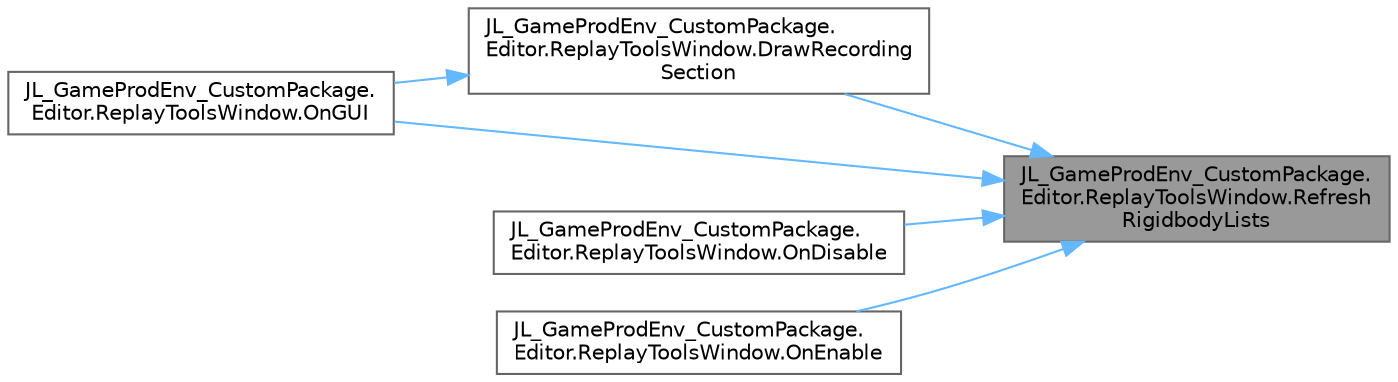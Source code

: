 digraph "JL_GameProdEnv_CustomPackage.Editor.ReplayToolsWindow.RefreshRigidbodyLists"
{
 // LATEX_PDF_SIZE
  bgcolor="transparent";
  edge [fontname=Helvetica,fontsize=10,labelfontname=Helvetica,labelfontsize=10];
  node [fontname=Helvetica,fontsize=10,shape=box,height=0.2,width=0.4];
  rankdir="RL";
  Node1 [id="Node000001",label="JL_GameProdEnv_CustomPackage.\lEditor.ReplayToolsWindow.Refresh\lRigidbodyLists",height=0.2,width=0.4,color="gray40", fillcolor="grey60", style="filled", fontcolor="black",tooltip="Refreshes the lists of player and non-player rigidbodies in the scene. Rigidbodies with a PlayerInput..."];
  Node1 -> Node2 [id="edge6_Node000001_Node000002",dir="back",color="steelblue1",style="solid",tooltip=" "];
  Node2 [id="Node000002",label="JL_GameProdEnv_CustomPackage.\lEditor.ReplayToolsWindow.DrawRecording\lSection",height=0.2,width=0.4,color="grey40", fillcolor="white", style="filled",URL="$class_j_l___game_prod_env___custom_package_1_1_editor_1_1_replay_tools_window.html#a2037f559d6b36fbd3f063f629c0ac0b2",tooltip="Draws the recording controls section of the window. Includes recording start/stop buttons,..."];
  Node2 -> Node3 [id="edge7_Node000002_Node000003",dir="back",color="steelblue1",style="solid",tooltip=" "];
  Node3 [id="Node000003",label="JL_GameProdEnv_CustomPackage.\lEditor.ReplayToolsWindow.OnGUI",height=0.2,width=0.4,color="grey40", fillcolor="white", style="filled",URL="$class_j_l___game_prod_env___custom_package_1_1_editor_1_1_replay_tools_window.html#a6b724f04e55e37cbcb66bcfadd64c923",tooltip="Main GUI method that draws the entire window content. Organizes the window into distinct functional s..."];
  Node1 -> Node4 [id="edge8_Node000001_Node000004",dir="back",color="steelblue1",style="solid",tooltip=" "];
  Node4 [id="Node000004",label="JL_GameProdEnv_CustomPackage.\lEditor.ReplayToolsWindow.OnDisable",height=0.2,width=0.4,color="grey40", fillcolor="white", style="filled",URL="$class_j_l___game_prod_env___custom_package_1_1_editor_1_1_replay_tools_window.html#a8e9e247517b20351a9edf17a31a0e36c",tooltip="Called when the window is disabled. Unsubscribes from editor events and stops any active playback."];
  Node1 -> Node5 [id="edge9_Node000001_Node000005",dir="back",color="steelblue1",style="solid",tooltip=" "];
  Node5 [id="Node000005",label="JL_GameProdEnv_CustomPackage.\lEditor.ReplayToolsWindow.OnEnable",height=0.2,width=0.4,color="grey40", fillcolor="white", style="filled",URL="$class_j_l___game_prod_env___custom_package_1_1_editor_1_1_replay_tools_window.html#adb591dbd7aaf35cb3b7c82a5c6fece20",tooltip="Called when the window is enabled. Initializes the window by refreshing rigidbody lists,..."];
  Node1 -> Node3 [id="edge10_Node000001_Node000003",dir="back",color="steelblue1",style="solid",tooltip=" "];
}
